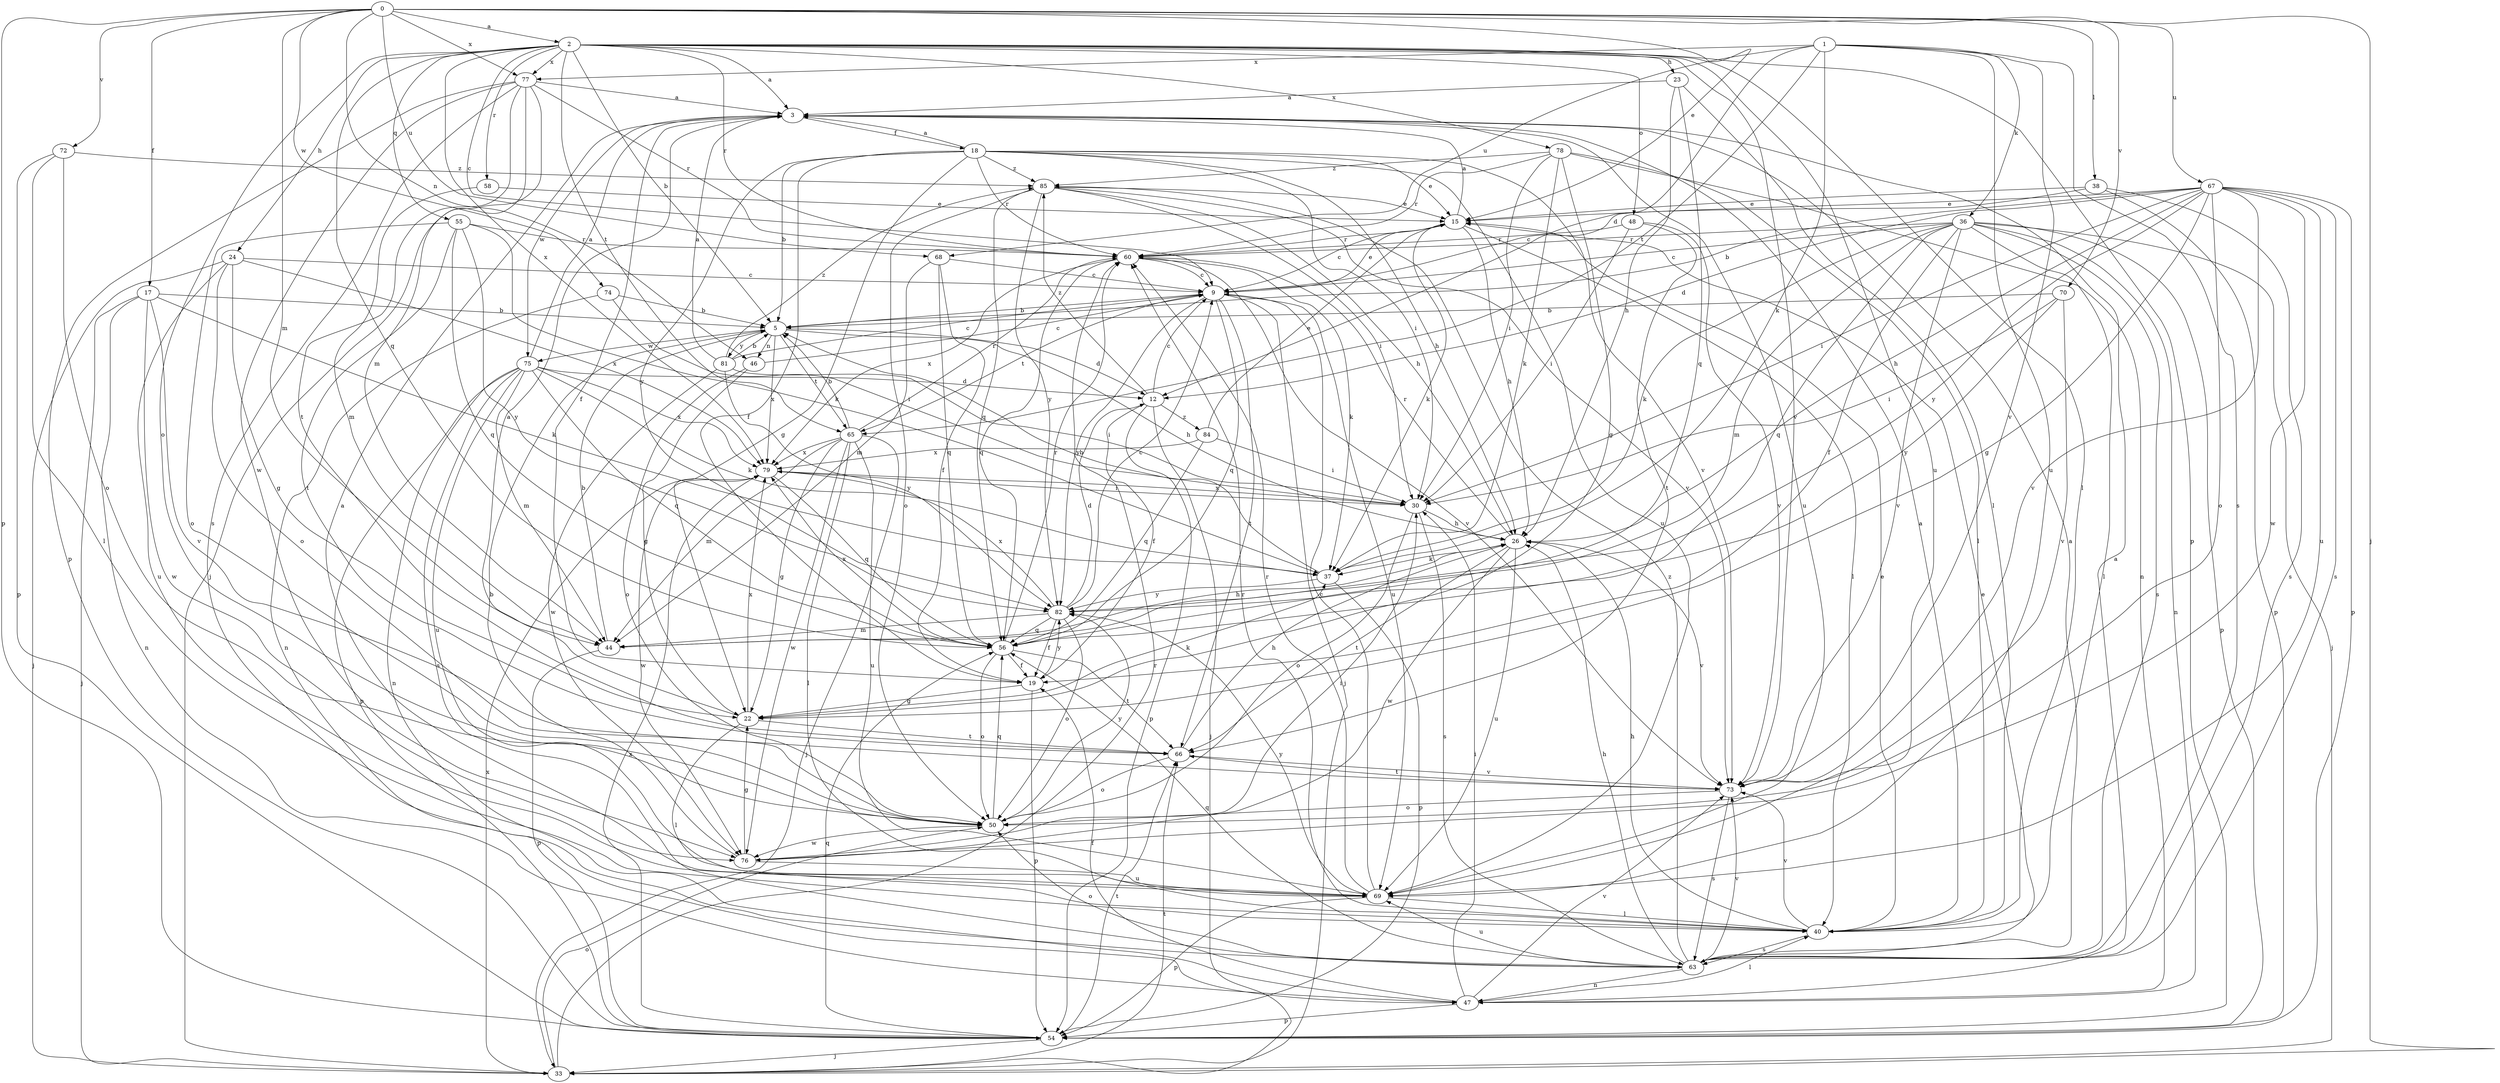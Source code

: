 strict digraph  {
0;
1;
2;
3;
5;
9;
12;
15;
17;
18;
19;
22;
23;
24;
26;
30;
33;
36;
37;
38;
40;
44;
46;
47;
48;
50;
54;
55;
56;
58;
60;
63;
65;
66;
67;
68;
69;
70;
72;
73;
74;
75;
76;
77;
78;
79;
81;
82;
84;
85;
0 -> 2  [label=a];
0 -> 15  [label=e];
0 -> 17  [label=f];
0 -> 33  [label=j];
0 -> 38  [label=l];
0 -> 44  [label=m];
0 -> 46  [label=n];
0 -> 54  [label=p];
0 -> 67  [label=u];
0 -> 68  [label=u];
0 -> 70  [label=v];
0 -> 72  [label=v];
0 -> 74  [label=w];
0 -> 77  [label=x];
1 -> 12  [label=d];
1 -> 36  [label=k];
1 -> 37  [label=k];
1 -> 63  [label=s];
1 -> 65  [label=t];
1 -> 68  [label=u];
1 -> 69  [label=u];
1 -> 73  [label=v];
1 -> 77  [label=x];
2 -> 3  [label=a];
2 -> 5  [label=b];
2 -> 9  [label=c];
2 -> 23  [label=h];
2 -> 24  [label=h];
2 -> 40  [label=l];
2 -> 48  [label=o];
2 -> 50  [label=o];
2 -> 54  [label=p];
2 -> 55  [label=q];
2 -> 56  [label=q];
2 -> 58  [label=r];
2 -> 60  [label=r];
2 -> 65  [label=t];
2 -> 69  [label=u];
2 -> 73  [label=v];
2 -> 77  [label=x];
2 -> 78  [label=x];
2 -> 79  [label=x];
3 -> 18  [label=f];
3 -> 19  [label=f];
3 -> 69  [label=u];
3 -> 75  [label=w];
5 -> 12  [label=d];
5 -> 26  [label=h];
5 -> 46  [label=n];
5 -> 65  [label=t];
5 -> 75  [label=w];
5 -> 79  [label=x];
5 -> 81  [label=y];
9 -> 5  [label=b];
9 -> 15  [label=e];
9 -> 33  [label=j];
9 -> 56  [label=q];
9 -> 65  [label=t];
9 -> 66  [label=t];
9 -> 69  [label=u];
9 -> 82  [label=y];
12 -> 9  [label=c];
12 -> 19  [label=f];
12 -> 33  [label=j];
12 -> 54  [label=p];
12 -> 84  [label=z];
12 -> 85  [label=z];
15 -> 3  [label=a];
15 -> 9  [label=c];
15 -> 26  [label=h];
15 -> 37  [label=k];
15 -> 40  [label=l];
15 -> 60  [label=r];
17 -> 5  [label=b];
17 -> 33  [label=j];
17 -> 37  [label=k];
17 -> 47  [label=n];
17 -> 73  [label=v];
17 -> 76  [label=w];
18 -> 3  [label=a];
18 -> 5  [label=b];
18 -> 15  [label=e];
18 -> 19  [label=f];
18 -> 22  [label=g];
18 -> 26  [label=h];
18 -> 30  [label=i];
18 -> 60  [label=r];
18 -> 69  [label=u];
18 -> 73  [label=v];
18 -> 82  [label=y];
18 -> 85  [label=z];
19 -> 22  [label=g];
19 -> 54  [label=p];
19 -> 82  [label=y];
22 -> 3  [label=a];
22 -> 37  [label=k];
22 -> 40  [label=l];
22 -> 66  [label=t];
22 -> 79  [label=x];
23 -> 3  [label=a];
23 -> 26  [label=h];
23 -> 40  [label=l];
23 -> 56  [label=q];
24 -> 9  [label=c];
24 -> 22  [label=g];
24 -> 33  [label=j];
24 -> 50  [label=o];
24 -> 69  [label=u];
24 -> 79  [label=x];
26 -> 37  [label=k];
26 -> 60  [label=r];
26 -> 66  [label=t];
26 -> 69  [label=u];
26 -> 73  [label=v];
26 -> 76  [label=w];
30 -> 26  [label=h];
30 -> 50  [label=o];
30 -> 63  [label=s];
30 -> 79  [label=x];
33 -> 50  [label=o];
33 -> 60  [label=r];
33 -> 66  [label=t];
33 -> 79  [label=x];
36 -> 9  [label=c];
36 -> 19  [label=f];
36 -> 33  [label=j];
36 -> 37  [label=k];
36 -> 40  [label=l];
36 -> 44  [label=m];
36 -> 47  [label=n];
36 -> 54  [label=p];
36 -> 56  [label=q];
36 -> 60  [label=r];
36 -> 63  [label=s];
36 -> 73  [label=v];
37 -> 5  [label=b];
37 -> 54  [label=p];
37 -> 82  [label=y];
38 -> 9  [label=c];
38 -> 15  [label=e];
38 -> 54  [label=p];
38 -> 63  [label=s];
40 -> 3  [label=a];
40 -> 15  [label=e];
40 -> 26  [label=h];
40 -> 60  [label=r];
40 -> 63  [label=s];
40 -> 73  [label=v];
44 -> 5  [label=b];
44 -> 26  [label=h];
44 -> 54  [label=p];
46 -> 9  [label=c];
46 -> 22  [label=g];
46 -> 50  [label=o];
47 -> 3  [label=a];
47 -> 19  [label=f];
47 -> 30  [label=i];
47 -> 40  [label=l];
47 -> 54  [label=p];
47 -> 73  [label=v];
48 -> 30  [label=i];
48 -> 60  [label=r];
48 -> 66  [label=t];
48 -> 73  [label=v];
50 -> 56  [label=q];
50 -> 76  [label=w];
50 -> 82  [label=y];
54 -> 33  [label=j];
54 -> 56  [label=q];
54 -> 66  [label=t];
54 -> 79  [label=x];
55 -> 37  [label=k];
55 -> 50  [label=o];
55 -> 56  [label=q];
55 -> 60  [label=r];
55 -> 66  [label=t];
55 -> 82  [label=y];
56 -> 19  [label=f];
56 -> 50  [label=o];
56 -> 60  [label=r];
56 -> 66  [label=t];
56 -> 79  [label=x];
58 -> 15  [label=e];
58 -> 44  [label=m];
60 -> 9  [label=c];
60 -> 37  [label=k];
60 -> 56  [label=q];
60 -> 73  [label=v];
60 -> 79  [label=x];
63 -> 3  [label=a];
63 -> 15  [label=e];
63 -> 26  [label=h];
63 -> 47  [label=n];
63 -> 50  [label=o];
63 -> 56  [label=q];
63 -> 69  [label=u];
63 -> 73  [label=v];
63 -> 85  [label=z];
65 -> 5  [label=b];
65 -> 22  [label=g];
65 -> 33  [label=j];
65 -> 40  [label=l];
65 -> 44  [label=m];
65 -> 60  [label=r];
65 -> 69  [label=u];
65 -> 76  [label=w];
65 -> 79  [label=x];
66 -> 26  [label=h];
66 -> 50  [label=o];
66 -> 73  [label=v];
67 -> 5  [label=b];
67 -> 12  [label=d];
67 -> 15  [label=e];
67 -> 22  [label=g];
67 -> 26  [label=h];
67 -> 30  [label=i];
67 -> 50  [label=o];
67 -> 54  [label=p];
67 -> 63  [label=s];
67 -> 69  [label=u];
67 -> 73  [label=v];
67 -> 76  [label=w];
67 -> 82  [label=y];
68 -> 9  [label=c];
68 -> 19  [label=f];
68 -> 44  [label=m];
68 -> 56  [label=q];
69 -> 3  [label=a];
69 -> 9  [label=c];
69 -> 40  [label=l];
69 -> 54  [label=p];
69 -> 60  [label=r];
69 -> 82  [label=y];
70 -> 5  [label=b];
70 -> 30  [label=i];
70 -> 73  [label=v];
70 -> 82  [label=y];
72 -> 40  [label=l];
72 -> 50  [label=o];
72 -> 54  [label=p];
72 -> 85  [label=z];
73 -> 50  [label=o];
73 -> 63  [label=s];
73 -> 66  [label=t];
74 -> 5  [label=b];
74 -> 30  [label=i];
74 -> 47  [label=n];
75 -> 3  [label=a];
75 -> 12  [label=d];
75 -> 37  [label=k];
75 -> 44  [label=m];
75 -> 47  [label=n];
75 -> 54  [label=p];
75 -> 56  [label=q];
75 -> 63  [label=s];
75 -> 69  [label=u];
75 -> 79  [label=x];
76 -> 5  [label=b];
76 -> 22  [label=g];
76 -> 30  [label=i];
76 -> 69  [label=u];
77 -> 3  [label=a];
77 -> 33  [label=j];
77 -> 44  [label=m];
77 -> 54  [label=p];
77 -> 60  [label=r];
77 -> 63  [label=s];
77 -> 66  [label=t];
77 -> 76  [label=w];
78 -> 22  [label=g];
78 -> 30  [label=i];
78 -> 37  [label=k];
78 -> 40  [label=l];
78 -> 47  [label=n];
78 -> 60  [label=r];
78 -> 85  [label=z];
79 -> 30  [label=i];
79 -> 56  [label=q];
79 -> 76  [label=w];
81 -> 3  [label=a];
81 -> 5  [label=b];
81 -> 9  [label=c];
81 -> 30  [label=i];
81 -> 76  [label=w];
81 -> 82  [label=y];
81 -> 85  [label=z];
82 -> 9  [label=c];
82 -> 12  [label=d];
82 -> 19  [label=f];
82 -> 44  [label=m];
82 -> 50  [label=o];
82 -> 56  [label=q];
82 -> 79  [label=x];
84 -> 15  [label=e];
84 -> 30  [label=i];
84 -> 56  [label=q];
84 -> 79  [label=x];
85 -> 15  [label=e];
85 -> 26  [label=h];
85 -> 30  [label=i];
85 -> 50  [label=o];
85 -> 56  [label=q];
85 -> 73  [label=v];
85 -> 82  [label=y];
}
